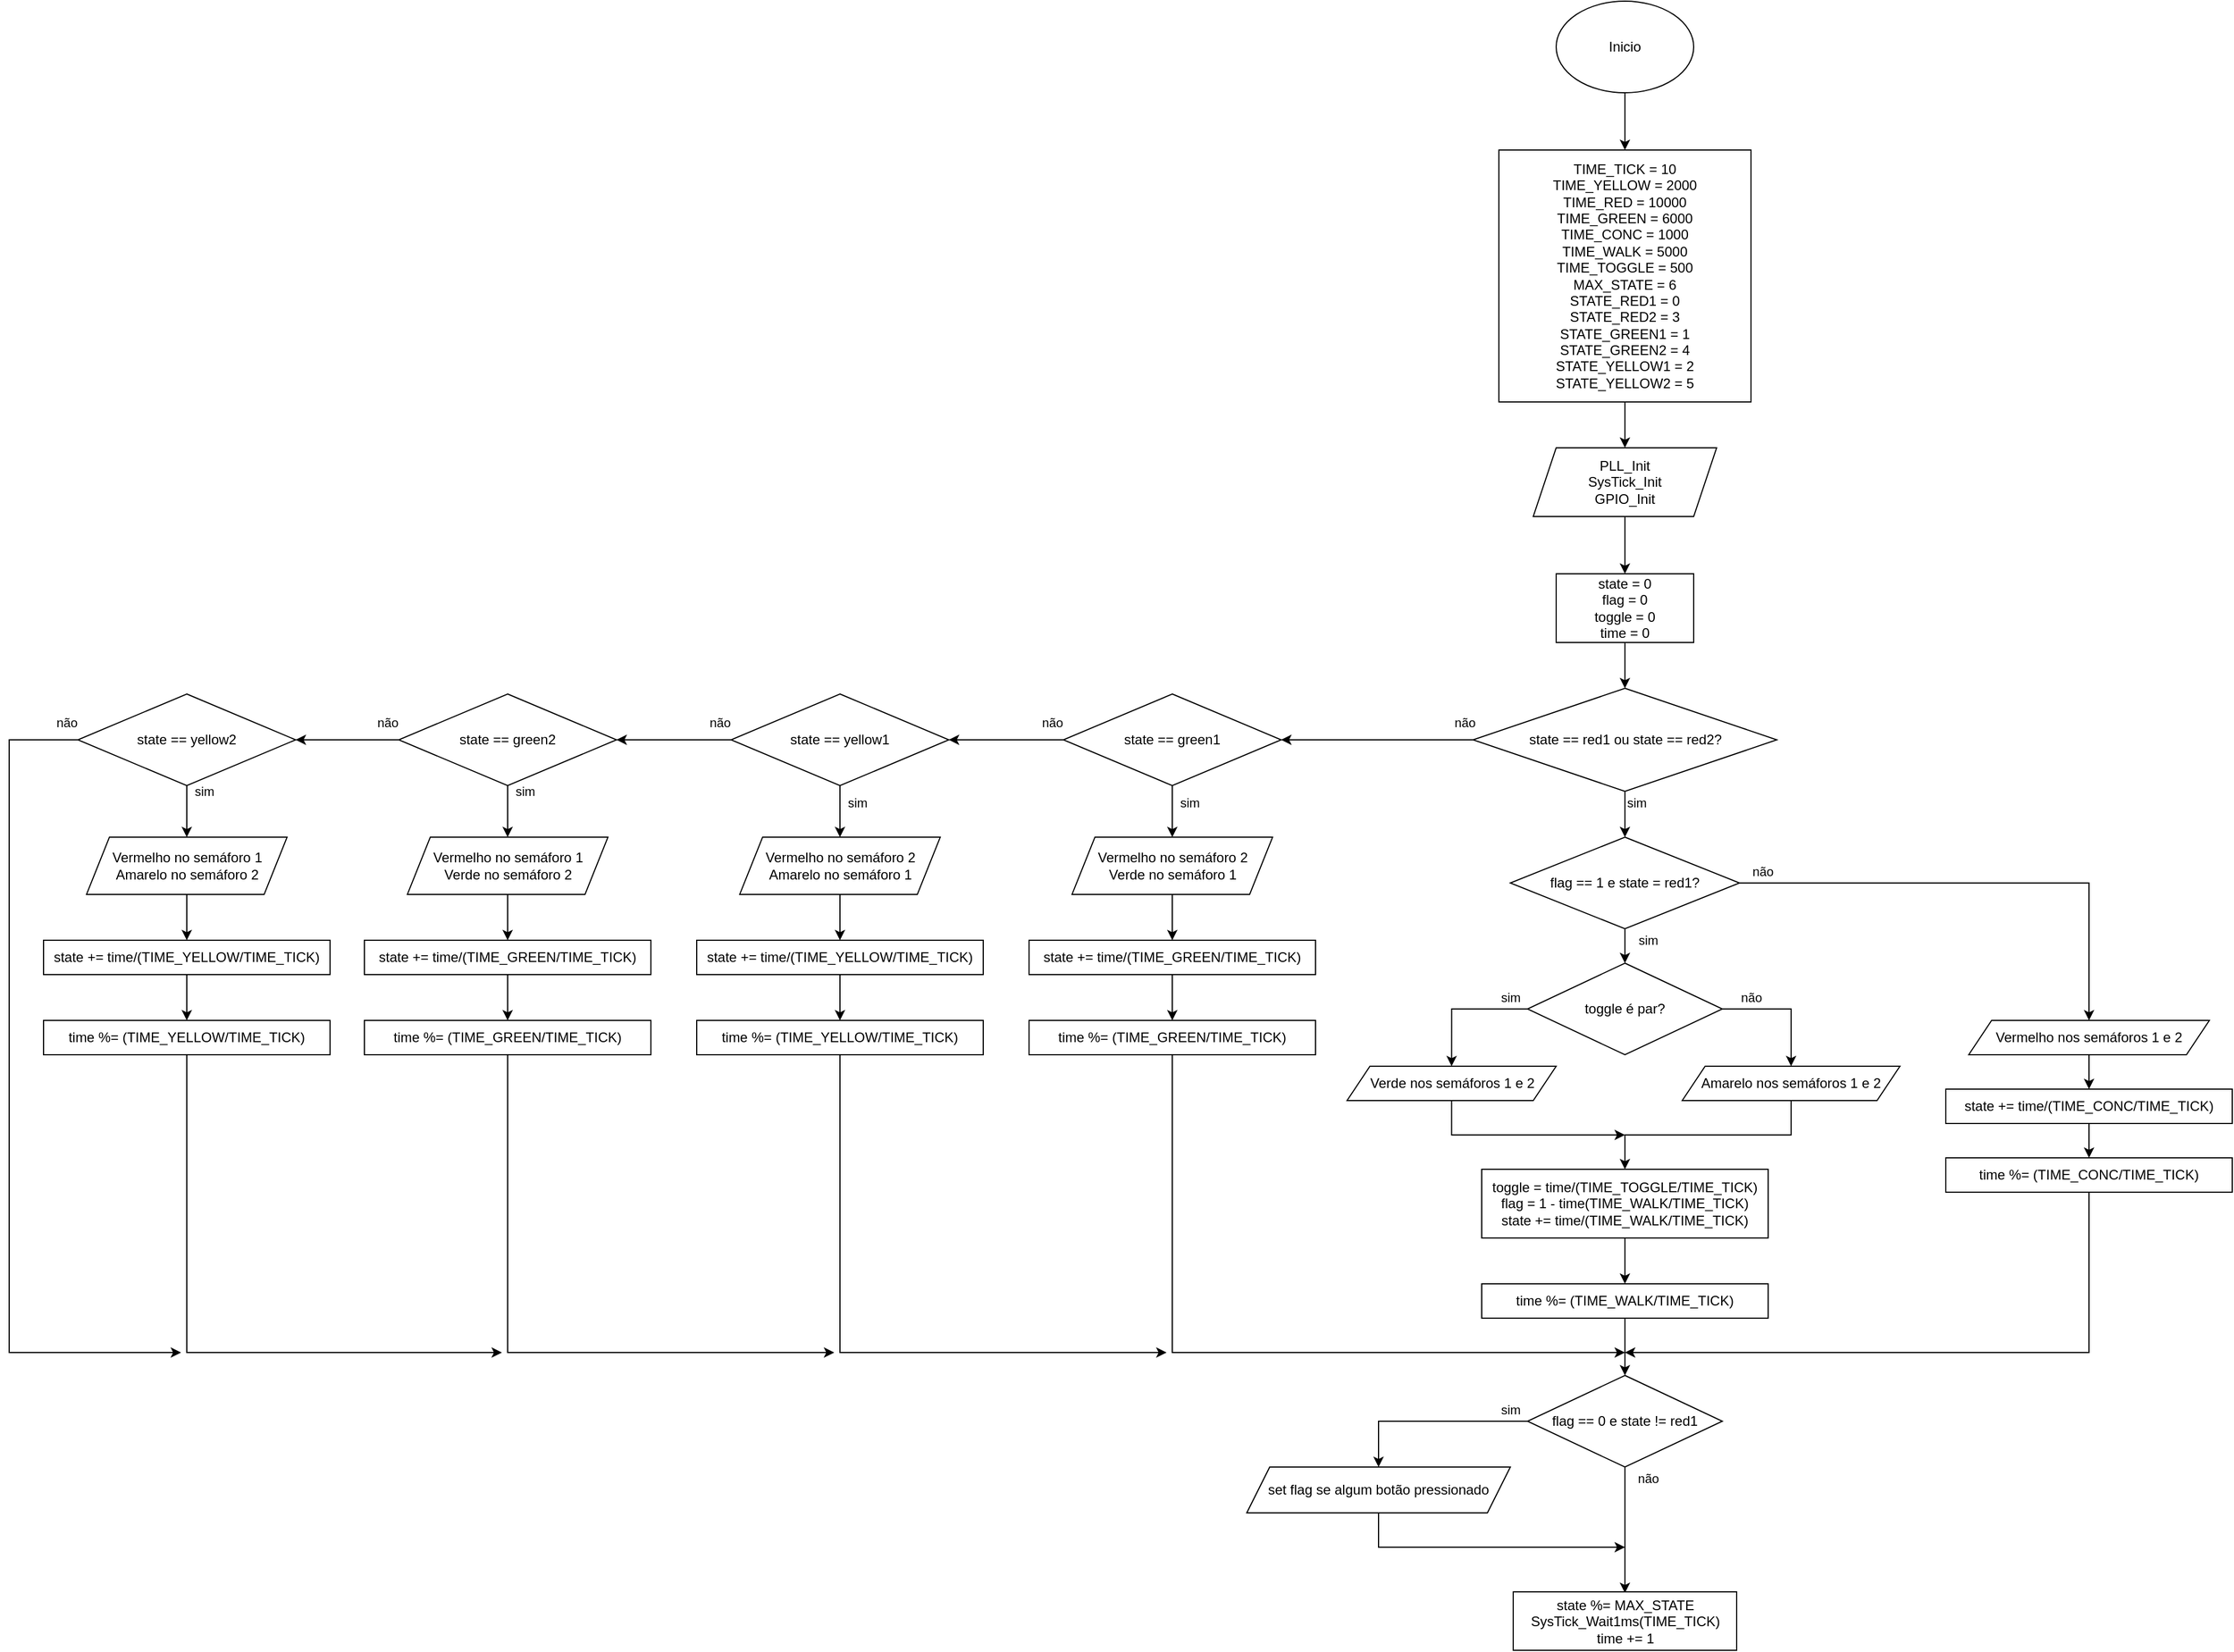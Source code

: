 <mxfile version="14.9.4" type="google"><diagram id="aGj4tJhUpX1nmVfnWn2X" name="Page-1"><mxGraphModel dx="5277" dy="2347" grid="1" gridSize="10" guides="1" tooltips="1" connect="1" arrows="1" fold="1" page="1" pageScale="1" pageWidth="827" pageHeight="1169" math="0" shadow="0"><root><mxCell id="0"/><mxCell id="1" parent="0"/><mxCell id="21b1YxP_vXDcrNQXw_hV-102" value="" style="edgeStyle=orthogonalEdgeStyle;rounded=0;orthogonalLoop=1;jettySize=auto;html=1;" parent="1" source="21b1YxP_vXDcrNQXw_hV-1" target="21b1YxP_vXDcrNQXw_hV-2" edge="1"><mxGeometry relative="1" as="geometry"/></mxCell><mxCell id="21b1YxP_vXDcrNQXw_hV-1" value="PLL_Init&lt;br&gt;SysTick_Init&lt;br&gt;GPIO_Init" style="shape=parallelogram;perimeter=parallelogramPerimeter;whiteSpace=wrap;html=1;fixedSize=1;" parent="1" vertex="1"><mxGeometry x="150" y="110" width="160" height="60" as="geometry"/></mxCell><mxCell id="21b1YxP_vXDcrNQXw_hV-8" value="" style="edgeStyle=orthogonalEdgeStyle;rounded=0;orthogonalLoop=1;jettySize=auto;html=1;" parent="1" source="21b1YxP_vXDcrNQXw_hV-2" target="21b1YxP_vXDcrNQXw_hV-3" edge="1"><mxGeometry relative="1" as="geometry"/></mxCell><mxCell id="21b1YxP_vXDcrNQXw_hV-2" value="state = 0&lt;br&gt;flag = 0&lt;br&gt;toggle = 0&lt;br&gt;time = 0" style="rounded=0;whiteSpace=wrap;html=1;" parent="1" vertex="1"><mxGeometry x="170" y="220" width="120" height="60" as="geometry"/></mxCell><mxCell id="21b1YxP_vXDcrNQXw_hV-9" value="sim" style="edgeStyle=orthogonalEdgeStyle;rounded=0;orthogonalLoop=1;jettySize=auto;html=1;" parent="1" source="21b1YxP_vXDcrNQXw_hV-3" target="21b1YxP_vXDcrNQXw_hV-4" edge="1"><mxGeometry x="-0.5" y="10" relative="1" as="geometry"><mxPoint as="offset"/></mxGeometry></mxCell><mxCell id="21b1YxP_vXDcrNQXw_hV-53" value="não" style="edgeStyle=orthogonalEdgeStyle;rounded=0;orthogonalLoop=1;jettySize=auto;html=1;entryX=1;entryY=0.5;entryDx=0;entryDy=0;" parent="1" source="21b1YxP_vXDcrNQXw_hV-3" target="21b1YxP_vXDcrNQXw_hV-52" edge="1"><mxGeometry x="-0.91" y="-15" relative="1" as="geometry"><mxPoint as="offset"/></mxGeometry></mxCell><mxCell id="21b1YxP_vXDcrNQXw_hV-3" value="state == red1 ou state == red2?" style="rhombus;whiteSpace=wrap;html=1;" parent="1" vertex="1"><mxGeometry x="97.5" y="320" width="265" height="90" as="geometry"/></mxCell><mxCell id="21b1YxP_vXDcrNQXw_hV-10" value="sim" style="edgeStyle=orthogonalEdgeStyle;rounded=0;orthogonalLoop=1;jettySize=auto;html=1;" parent="1" source="21b1YxP_vXDcrNQXw_hV-4" target="21b1YxP_vXDcrNQXw_hV-5" edge="1"><mxGeometry x="0.2" y="20" relative="1" as="geometry"><mxPoint as="offset"/></mxGeometry></mxCell><mxCell id="21b1YxP_vXDcrNQXw_hV-38" value="não" style="edgeStyle=orthogonalEdgeStyle;rounded=0;orthogonalLoop=1;jettySize=auto;html=1;entryX=0.5;entryY=0;entryDx=0;entryDy=0;" parent="1" source="21b1YxP_vXDcrNQXw_hV-4" target="21b1YxP_vXDcrNQXw_hV-36" edge="1"><mxGeometry x="-0.906" y="10" relative="1" as="geometry"><mxPoint as="offset"/></mxGeometry></mxCell><mxCell id="21b1YxP_vXDcrNQXw_hV-4" value="flag == 1 e state = red1?" style="rhombus;whiteSpace=wrap;html=1;" parent="1" vertex="1"><mxGeometry x="130" y="450" width="200" height="80" as="geometry"/></mxCell><mxCell id="21b1YxP_vXDcrNQXw_hV-16" value="não" style="edgeStyle=orthogonalEdgeStyle;rounded=0;orthogonalLoop=1;jettySize=auto;html=1;entryX=0.5;entryY=0;entryDx=0;entryDy=0;" parent="1" source="21b1YxP_vXDcrNQXw_hV-5" edge="1"><mxGeometry x="-0.545" y="10" relative="1" as="geometry"><mxPoint x="375.0" y="650" as="targetPoint"/><Array as="points"><mxPoint x="375" y="600"/></Array><mxPoint as="offset"/></mxGeometry></mxCell><mxCell id="21b1YxP_vXDcrNQXw_hV-39" value="sim" style="edgeStyle=orthogonalEdgeStyle;rounded=0;orthogonalLoop=1;jettySize=auto;html=1;entryX=0.5;entryY=0;entryDx=0;entryDy=0;" parent="1" source="21b1YxP_vXDcrNQXw_hV-5" target="21b1YxP_vXDcrNQXw_hV-6" edge="1"><mxGeometry x="-0.742" y="-10" relative="1" as="geometry"><Array as="points"><mxPoint x="79" y="600"/></Array><mxPoint as="offset"/></mxGeometry></mxCell><mxCell id="21b1YxP_vXDcrNQXw_hV-5" value="toggle é par?" style="rhombus;whiteSpace=wrap;html=1;" parent="1" vertex="1"><mxGeometry x="145" y="560" width="170" height="80" as="geometry"/></mxCell><mxCell id="21b1YxP_vXDcrNQXw_hV-42" style="edgeStyle=orthogonalEdgeStyle;rounded=0;orthogonalLoop=1;jettySize=auto;html=1;" parent="1" source="21b1YxP_vXDcrNQXw_hV-6" edge="1"><mxGeometry relative="1" as="geometry"><mxPoint x="230" y="710" as="targetPoint"/><Array as="points"><mxPoint x="79" y="710"/></Array></mxGeometry></mxCell><mxCell id="21b1YxP_vXDcrNQXw_hV-6" value="Verde nos semáforos 1 e 2" style="shape=parallelogram;perimeter=parallelogramPerimeter;whiteSpace=wrap;html=1;fixedSize=1;" parent="1" vertex="1"><mxGeometry x="-12.5" y="650" width="182.5" height="30" as="geometry"/></mxCell><mxCell id="21b1YxP_vXDcrNQXw_hV-33" value="" style="edgeStyle=orthogonalEdgeStyle;rounded=0;orthogonalLoop=1;jettySize=auto;html=1;" parent="1" source="21b1YxP_vXDcrNQXw_hV-13" target="21b1YxP_vXDcrNQXw_hV-32" edge="1"><mxGeometry relative="1" as="geometry"/></mxCell><mxCell id="21b1YxP_vXDcrNQXw_hV-13" value="toggle = time/(TIME_TOGGLE/TIME_TICK)&lt;br&gt;flag = 1 - time(TIME_WALK/TIME_TICK)&lt;br&gt;state += time/(TIME_WALK/TIME_TICK)" style="rounded=0;whiteSpace=wrap;html=1;" parent="1" vertex="1"><mxGeometry x="105" y="740" width="250" height="60" as="geometry"/></mxCell><mxCell id="21b1YxP_vXDcrNQXw_hV-89" value="" style="edgeStyle=orthogonalEdgeStyle;rounded=0;orthogonalLoop=1;jettySize=auto;html=1;" parent="1" source="21b1YxP_vXDcrNQXw_hV-32" target="21b1YxP_vXDcrNQXw_hV-88" edge="1"><mxGeometry relative="1" as="geometry"/></mxCell><mxCell id="21b1YxP_vXDcrNQXw_hV-32" value="time %= (TIME_WALK/TIME_TICK)" style="rounded=0;whiteSpace=wrap;html=1;" parent="1" vertex="1"><mxGeometry x="105" y="840" width="250" height="30" as="geometry"/></mxCell><mxCell id="21b1YxP_vXDcrNQXw_hV-48" style="edgeStyle=orthogonalEdgeStyle;rounded=0;orthogonalLoop=1;jettySize=auto;html=1;entryX=0.5;entryY=0;entryDx=0;entryDy=0;" parent="1" source="21b1YxP_vXDcrNQXw_hV-36" target="21b1YxP_vXDcrNQXw_hV-43" edge="1"><mxGeometry relative="1" as="geometry"/></mxCell><mxCell id="21b1YxP_vXDcrNQXw_hV-36" value="Vermelho nos semáforos 1 e 2" style="shape=parallelogram;perimeter=parallelogramPerimeter;whiteSpace=wrap;html=1;fixedSize=1;" parent="1" vertex="1"><mxGeometry x="530" y="610" width="210" height="30" as="geometry"/></mxCell><mxCell id="21b1YxP_vXDcrNQXw_hV-41" style="edgeStyle=orthogonalEdgeStyle;rounded=0;orthogonalLoop=1;jettySize=auto;html=1;entryX=0.5;entryY=0;entryDx=0;entryDy=0;" parent="1" source="21b1YxP_vXDcrNQXw_hV-40" target="21b1YxP_vXDcrNQXw_hV-13" edge="1"><mxGeometry relative="1" as="geometry"/></mxCell><mxCell id="21b1YxP_vXDcrNQXw_hV-40" value="Amarelo nos semáforos 1 e 2" style="shape=parallelogram;perimeter=parallelogramPerimeter;whiteSpace=wrap;html=1;fixedSize=1;" parent="1" vertex="1"><mxGeometry x="280" y="650" width="190" height="30" as="geometry"/></mxCell><mxCell id="21b1YxP_vXDcrNQXw_hV-49" style="edgeStyle=orthogonalEdgeStyle;rounded=0;orthogonalLoop=1;jettySize=auto;html=1;entryX=0.5;entryY=0;entryDx=0;entryDy=0;" parent="1" source="21b1YxP_vXDcrNQXw_hV-43" target="21b1YxP_vXDcrNQXw_hV-45" edge="1"><mxGeometry relative="1" as="geometry"/></mxCell><mxCell id="21b1YxP_vXDcrNQXw_hV-43" value="state += time/(TIME_CONC/TIME_TICK)" style="rounded=0;whiteSpace=wrap;html=1;" parent="1" vertex="1"><mxGeometry x="510" y="670" width="250" height="30" as="geometry"/></mxCell><mxCell id="21b1YxP_vXDcrNQXw_hV-96" style="edgeStyle=orthogonalEdgeStyle;rounded=0;orthogonalLoop=1;jettySize=auto;html=1;" parent="1" source="21b1YxP_vXDcrNQXw_hV-45" edge="1"><mxGeometry relative="1" as="geometry"><mxPoint x="230" y="900.0" as="targetPoint"/><Array as="points"><mxPoint x="635" y="900"/></Array></mxGeometry></mxCell><mxCell id="21b1YxP_vXDcrNQXw_hV-45" value="time %= (TIME_CONC/TIME_TICK)" style="rounded=0;whiteSpace=wrap;html=1;" parent="1" vertex="1"><mxGeometry x="510" y="730" width="250" height="30" as="geometry"/></mxCell><mxCell id="21b1YxP_vXDcrNQXw_hV-56" value="sim" style="edgeStyle=orthogonalEdgeStyle;rounded=0;orthogonalLoop=1;jettySize=auto;html=1;" parent="1" source="21b1YxP_vXDcrNQXw_hV-52" target="21b1YxP_vXDcrNQXw_hV-54" edge="1"><mxGeometry x="-0.333" y="15" relative="1" as="geometry"><mxPoint as="offset"/></mxGeometry></mxCell><mxCell id="21b1YxP_vXDcrNQXw_hV-69" value="não" style="edgeStyle=orthogonalEdgeStyle;rounded=0;orthogonalLoop=1;jettySize=auto;html=1;" parent="1" source="21b1YxP_vXDcrNQXw_hV-52" target="21b1YxP_vXDcrNQXw_hV-62" edge="1"><mxGeometry x="-0.8" y="-15" relative="1" as="geometry"><mxPoint as="offset"/></mxGeometry></mxCell><mxCell id="21b1YxP_vXDcrNQXw_hV-52" value="state == green1" style="rhombus;whiteSpace=wrap;html=1;" parent="1" vertex="1"><mxGeometry x="-260" y="325" width="190" height="80" as="geometry"/></mxCell><mxCell id="21b1YxP_vXDcrNQXw_hV-57" value="" style="edgeStyle=orthogonalEdgeStyle;rounded=0;orthogonalLoop=1;jettySize=auto;html=1;" parent="1" source="21b1YxP_vXDcrNQXw_hV-54" target="21b1YxP_vXDcrNQXw_hV-55" edge="1"><mxGeometry relative="1" as="geometry"/></mxCell><mxCell id="21b1YxP_vXDcrNQXw_hV-54" value="Vermelho no semáforo 2&lt;br&gt;Verde no semáforo 1" style="shape=parallelogram;perimeter=parallelogramPerimeter;whiteSpace=wrap;html=1;fixedSize=1;" parent="1" vertex="1"><mxGeometry x="-252.5" y="450" width="175" height="50" as="geometry"/></mxCell><mxCell id="21b1YxP_vXDcrNQXw_hV-59" value="" style="edgeStyle=orthogonalEdgeStyle;rounded=0;orthogonalLoop=1;jettySize=auto;html=1;" parent="1" source="21b1YxP_vXDcrNQXw_hV-55" target="21b1YxP_vXDcrNQXw_hV-58" edge="1"><mxGeometry relative="1" as="geometry"/></mxCell><mxCell id="21b1YxP_vXDcrNQXw_hV-55" value="state += time/(TIME_GREEN/TIME_TICK)" style="rounded=0;whiteSpace=wrap;html=1;" parent="1" vertex="1"><mxGeometry x="-290" y="540" width="250" height="30" as="geometry"/></mxCell><mxCell id="21b1YxP_vXDcrNQXw_hV-60" style="edgeStyle=orthogonalEdgeStyle;rounded=0;orthogonalLoop=1;jettySize=auto;html=1;" parent="1" source="21b1YxP_vXDcrNQXw_hV-58" edge="1"><mxGeometry relative="1" as="geometry"><mxPoint x="230" y="900" as="targetPoint"/><Array as="points"><mxPoint x="-165" y="900"/></Array></mxGeometry></mxCell><mxCell id="21b1YxP_vXDcrNQXw_hV-58" value="time %= (TIME_GREEN/TIME_TICK)" style="rounded=0;whiteSpace=wrap;html=1;" parent="1" vertex="1"><mxGeometry x="-290" y="610" width="250" height="30" as="geometry"/></mxCell><mxCell id="21b1YxP_vXDcrNQXw_hV-61" value="sim" style="edgeStyle=orthogonalEdgeStyle;rounded=0;orthogonalLoop=1;jettySize=auto;html=1;" parent="1" source="21b1YxP_vXDcrNQXw_hV-62" target="21b1YxP_vXDcrNQXw_hV-64" edge="1"><mxGeometry x="-0.333" y="15" relative="1" as="geometry"><mxPoint as="offset"/></mxGeometry></mxCell><mxCell id="21b1YxP_vXDcrNQXw_hV-78" value="não" style="edgeStyle=orthogonalEdgeStyle;rounded=0;orthogonalLoop=1;jettySize=auto;html=1;" parent="1" source="21b1YxP_vXDcrNQXw_hV-62" target="21b1YxP_vXDcrNQXw_hV-71" edge="1"><mxGeometry x="-0.8" y="-15" relative="1" as="geometry"><mxPoint as="offset"/></mxGeometry></mxCell><mxCell id="21b1YxP_vXDcrNQXw_hV-62" value="state == yellow1" style="rhombus;whiteSpace=wrap;html=1;" parent="1" vertex="1"><mxGeometry x="-550" y="325" width="190" height="80" as="geometry"/></mxCell><mxCell id="21b1YxP_vXDcrNQXw_hV-63" value="" style="edgeStyle=orthogonalEdgeStyle;rounded=0;orthogonalLoop=1;jettySize=auto;html=1;" parent="1" source="21b1YxP_vXDcrNQXw_hV-64" target="21b1YxP_vXDcrNQXw_hV-66" edge="1"><mxGeometry relative="1" as="geometry"/></mxCell><mxCell id="21b1YxP_vXDcrNQXw_hV-64" value="Vermelho no semáforo 2&lt;br&gt;Amarelo no semáforo 1" style="shape=parallelogram;perimeter=parallelogramPerimeter;whiteSpace=wrap;html=1;fixedSize=1;" parent="1" vertex="1"><mxGeometry x="-542.5" y="450" width="175" height="50" as="geometry"/></mxCell><mxCell id="21b1YxP_vXDcrNQXw_hV-65" value="" style="edgeStyle=orthogonalEdgeStyle;rounded=0;orthogonalLoop=1;jettySize=auto;html=1;" parent="1" source="21b1YxP_vXDcrNQXw_hV-66" target="21b1YxP_vXDcrNQXw_hV-68" edge="1"><mxGeometry relative="1" as="geometry"/></mxCell><mxCell id="21b1YxP_vXDcrNQXw_hV-66" value="state += time/(TIME_YELLOW/TIME_TICK)" style="rounded=0;whiteSpace=wrap;html=1;" parent="1" vertex="1"><mxGeometry x="-580" y="540" width="250" height="30" as="geometry"/></mxCell><mxCell id="21b1YxP_vXDcrNQXw_hV-95" style="edgeStyle=orthogonalEdgeStyle;rounded=0;orthogonalLoop=1;jettySize=auto;html=1;" parent="1" source="21b1YxP_vXDcrNQXw_hV-68" edge="1"><mxGeometry relative="1" as="geometry"><mxPoint x="-170" y="900" as="targetPoint"/><Array as="points"><mxPoint x="-455" y="900"/></Array></mxGeometry></mxCell><mxCell id="21b1YxP_vXDcrNQXw_hV-68" value="time %= (TIME_YELLOW/TIME_TICK)" style="rounded=0;whiteSpace=wrap;html=1;" parent="1" vertex="1"><mxGeometry x="-580" y="610" width="250" height="30" as="geometry"/></mxCell><mxCell id="21b1YxP_vXDcrNQXw_hV-70" value="sim" style="edgeStyle=orthogonalEdgeStyle;rounded=0;orthogonalLoop=1;jettySize=auto;html=1;" parent="1" source="21b1YxP_vXDcrNQXw_hV-71" target="21b1YxP_vXDcrNQXw_hV-73" edge="1"><mxGeometry x="-0.778" y="15" relative="1" as="geometry"><mxPoint as="offset"/></mxGeometry></mxCell><mxCell id="21b1YxP_vXDcrNQXw_hV-87" value="não" style="edgeStyle=orthogonalEdgeStyle;rounded=0;orthogonalLoop=1;jettySize=auto;html=1;" parent="1" source="21b1YxP_vXDcrNQXw_hV-71" target="21b1YxP_vXDcrNQXw_hV-80" edge="1"><mxGeometry x="-0.778" y="-15" relative="1" as="geometry"><mxPoint as="offset"/></mxGeometry></mxCell><mxCell id="21b1YxP_vXDcrNQXw_hV-71" value="state == green2" style="rhombus;whiteSpace=wrap;html=1;" parent="1" vertex="1"><mxGeometry x="-840" y="325" width="190" height="80" as="geometry"/></mxCell><mxCell id="21b1YxP_vXDcrNQXw_hV-72" value="" style="edgeStyle=orthogonalEdgeStyle;rounded=0;orthogonalLoop=1;jettySize=auto;html=1;" parent="1" source="21b1YxP_vXDcrNQXw_hV-73" target="21b1YxP_vXDcrNQXw_hV-75" edge="1"><mxGeometry relative="1" as="geometry"/></mxCell><mxCell id="21b1YxP_vXDcrNQXw_hV-73" value="Vermelho no semáforo 1&lt;br&gt;Verde no semáforo 2" style="shape=parallelogram;perimeter=parallelogramPerimeter;whiteSpace=wrap;html=1;fixedSize=1;" parent="1" vertex="1"><mxGeometry x="-832.5" y="450" width="175" height="50" as="geometry"/></mxCell><mxCell id="21b1YxP_vXDcrNQXw_hV-74" value="" style="edgeStyle=orthogonalEdgeStyle;rounded=0;orthogonalLoop=1;jettySize=auto;html=1;" parent="1" source="21b1YxP_vXDcrNQXw_hV-75" target="21b1YxP_vXDcrNQXw_hV-77" edge="1"><mxGeometry relative="1" as="geometry"/></mxCell><mxCell id="21b1YxP_vXDcrNQXw_hV-75" value="state += time/(TIME_GREEN/TIME_TICK)" style="rounded=0;whiteSpace=wrap;html=1;" parent="1" vertex="1"><mxGeometry x="-870" y="540" width="250" height="30" as="geometry"/></mxCell><mxCell id="21b1YxP_vXDcrNQXw_hV-76" style="edgeStyle=orthogonalEdgeStyle;rounded=0;orthogonalLoop=1;jettySize=auto;html=1;" parent="1" source="21b1YxP_vXDcrNQXw_hV-77" edge="1"><mxGeometry relative="1" as="geometry"><mxPoint x="-460" y="900" as="targetPoint"/><Array as="points"><mxPoint x="-745" y="900"/></Array></mxGeometry></mxCell><mxCell id="21b1YxP_vXDcrNQXw_hV-77" value="time %= (TIME_GREEN/TIME_TICK)" style="rounded=0;whiteSpace=wrap;html=1;" parent="1" vertex="1"><mxGeometry x="-870" y="610" width="250" height="30" as="geometry"/></mxCell><mxCell id="21b1YxP_vXDcrNQXw_hV-79" value="sim" style="edgeStyle=orthogonalEdgeStyle;rounded=0;orthogonalLoop=1;jettySize=auto;html=1;" parent="1" source="21b1YxP_vXDcrNQXw_hV-80" target="21b1YxP_vXDcrNQXw_hV-82" edge="1"><mxGeometry x="-0.778" y="15" relative="1" as="geometry"><mxPoint as="offset"/></mxGeometry></mxCell><mxCell id="21b1YxP_vXDcrNQXw_hV-103" value="não" style="edgeStyle=orthogonalEdgeStyle;rounded=0;orthogonalLoop=1;jettySize=auto;html=1;" parent="1" source="21b1YxP_vXDcrNQXw_hV-80" edge="1"><mxGeometry x="-0.973" y="-15" relative="1" as="geometry"><mxPoint x="-1030" y="900" as="targetPoint"/><Array as="points"><mxPoint x="-1180" y="365"/><mxPoint x="-1180" y="900"/></Array><mxPoint as="offset"/></mxGeometry></mxCell><mxCell id="21b1YxP_vXDcrNQXw_hV-80" value="state == yellow2" style="rhombus;whiteSpace=wrap;html=1;" parent="1" vertex="1"><mxGeometry x="-1120" y="325" width="190" height="80" as="geometry"/></mxCell><mxCell id="21b1YxP_vXDcrNQXw_hV-81" value="" style="edgeStyle=orthogonalEdgeStyle;rounded=0;orthogonalLoop=1;jettySize=auto;html=1;" parent="1" source="21b1YxP_vXDcrNQXw_hV-82" target="21b1YxP_vXDcrNQXw_hV-84" edge="1"><mxGeometry relative="1" as="geometry"/></mxCell><mxCell id="21b1YxP_vXDcrNQXw_hV-82" value="Vermelho no semáforo 1&lt;br&gt;Amarelo no semáforo 2" style="shape=parallelogram;perimeter=parallelogramPerimeter;whiteSpace=wrap;html=1;fixedSize=1;" parent="1" vertex="1"><mxGeometry x="-1112.5" y="450" width="175" height="50" as="geometry"/></mxCell><mxCell id="21b1YxP_vXDcrNQXw_hV-83" value="" style="edgeStyle=orthogonalEdgeStyle;rounded=0;orthogonalLoop=1;jettySize=auto;html=1;" parent="1" source="21b1YxP_vXDcrNQXw_hV-84" target="21b1YxP_vXDcrNQXw_hV-86" edge="1"><mxGeometry relative="1" as="geometry"/></mxCell><mxCell id="21b1YxP_vXDcrNQXw_hV-84" value="state += time/(TIME_YELLOW/TIME_TICK)" style="rounded=0;whiteSpace=wrap;html=1;" parent="1" vertex="1"><mxGeometry x="-1150" y="540" width="250" height="30" as="geometry"/></mxCell><mxCell id="21b1YxP_vXDcrNQXw_hV-85" style="edgeStyle=orthogonalEdgeStyle;rounded=0;orthogonalLoop=1;jettySize=auto;html=1;" parent="1" source="21b1YxP_vXDcrNQXw_hV-86" edge="1"><mxGeometry relative="1" as="geometry"><mxPoint x="-750" y="900" as="targetPoint"/><Array as="points"><mxPoint x="-1025" y="900"/></Array></mxGeometry></mxCell><mxCell id="21b1YxP_vXDcrNQXw_hV-86" value="time %= (TIME_YELLOW/TIME_TICK)" style="rounded=0;whiteSpace=wrap;html=1;" parent="1" vertex="1"><mxGeometry x="-1150" y="610" width="250" height="30" as="geometry"/></mxCell><mxCell id="21b1YxP_vXDcrNQXw_hV-92" value="sim" style="edgeStyle=orthogonalEdgeStyle;rounded=0;orthogonalLoop=1;jettySize=auto;html=1;entryX=0.5;entryY=0;entryDx=0;entryDy=0;" parent="1" source="21b1YxP_vXDcrNQXw_hV-88" target="21b1YxP_vXDcrNQXw_hV-91" edge="1"><mxGeometry x="-0.823" y="-10" relative="1" as="geometry"><mxPoint as="offset"/></mxGeometry></mxCell><mxCell id="21b1YxP_vXDcrNQXw_hV-93" value="não" style="edgeStyle=orthogonalEdgeStyle;rounded=0;orthogonalLoop=1;jettySize=auto;html=1;" parent="1" source="21b1YxP_vXDcrNQXw_hV-88" edge="1"><mxGeometry x="-0.818" y="20" relative="1" as="geometry"><mxPoint x="230" y="1110" as="targetPoint"/><mxPoint as="offset"/></mxGeometry></mxCell><mxCell id="21b1YxP_vXDcrNQXw_hV-88" value="flag == 0 e state != red1" style="rhombus;whiteSpace=wrap;html=1;" parent="1" vertex="1"><mxGeometry x="145" y="920" width="170" height="80" as="geometry"/></mxCell><mxCell id="21b1YxP_vXDcrNQXw_hV-94" style="edgeStyle=orthogonalEdgeStyle;rounded=0;orthogonalLoop=1;jettySize=auto;html=1;" parent="1" source="21b1YxP_vXDcrNQXw_hV-91" edge="1"><mxGeometry relative="1" as="geometry"><mxPoint x="230" y="1070" as="targetPoint"/><Array as="points"><mxPoint x="15" y="1070"/><mxPoint x="230" y="1070"/></Array></mxGeometry></mxCell><mxCell id="21b1YxP_vXDcrNQXw_hV-91" value="set flag se algum botão pressionado" style="shape=parallelogram;perimeter=parallelogramPerimeter;whiteSpace=wrap;html=1;fixedSize=1;" parent="1" vertex="1"><mxGeometry x="-100" y="1000" width="230" height="40" as="geometry"/></mxCell><mxCell id="21b1YxP_vXDcrNQXw_hV-97" value="state %= MAX_STATE&lt;br&gt;SysTick_Wait1ms(TIME_TICK)&lt;br&gt;time += 1" style="rounded=0;whiteSpace=wrap;html=1;" parent="1" vertex="1"><mxGeometry x="132.5" y="1109" width="195" height="51" as="geometry"/></mxCell><mxCell id="21b1YxP_vXDcrNQXw_hV-101" value="" style="edgeStyle=orthogonalEdgeStyle;rounded=0;orthogonalLoop=1;jettySize=auto;html=1;" parent="1" source="21b1YxP_vXDcrNQXw_hV-98" target="21b1YxP_vXDcrNQXw_hV-1" edge="1"><mxGeometry relative="1" as="geometry"/></mxCell><mxCell id="21b1YxP_vXDcrNQXw_hV-98" value="TIME_TICK = 10&lt;br&gt;TIME_YELLOW = 2000&lt;br&gt;TIME_RED = 10000&lt;br&gt;TIME_GREEN = 6000&lt;br&gt;TIME_CONC = 1000&lt;br&gt;TIME_WALK = 5000&lt;br&gt;TIME_TOGGLE = 500&lt;br&gt;MAX_STATE = 6&lt;br&gt;STATE_RED1 = 0&lt;br&gt;STATE_RED2 = 3&lt;br&gt;STATE_GREEN1 = 1&lt;br&gt;STATE_GREEN2 = 4&lt;br&gt;STATE_YELLOW1 = 2&lt;br&gt;STATE_YELLOW2 = 5" style="whiteSpace=wrap;html=1;aspect=fixed;" parent="1" vertex="1"><mxGeometry x="120" y="-150" width="220" height="220" as="geometry"/></mxCell><mxCell id="21b1YxP_vXDcrNQXw_hV-105" value="" style="edgeStyle=orthogonalEdgeStyle;rounded=0;orthogonalLoop=1;jettySize=auto;html=1;" parent="1" source="21b1YxP_vXDcrNQXw_hV-104" target="21b1YxP_vXDcrNQXw_hV-98" edge="1"><mxGeometry relative="1" as="geometry"/></mxCell><mxCell id="21b1YxP_vXDcrNQXw_hV-104" value="Inicio" style="ellipse;whiteSpace=wrap;html=1;" parent="1" vertex="1"><mxGeometry x="170" y="-280" width="120" height="80" as="geometry"/></mxCell></root></mxGraphModel></diagram></mxfile>
